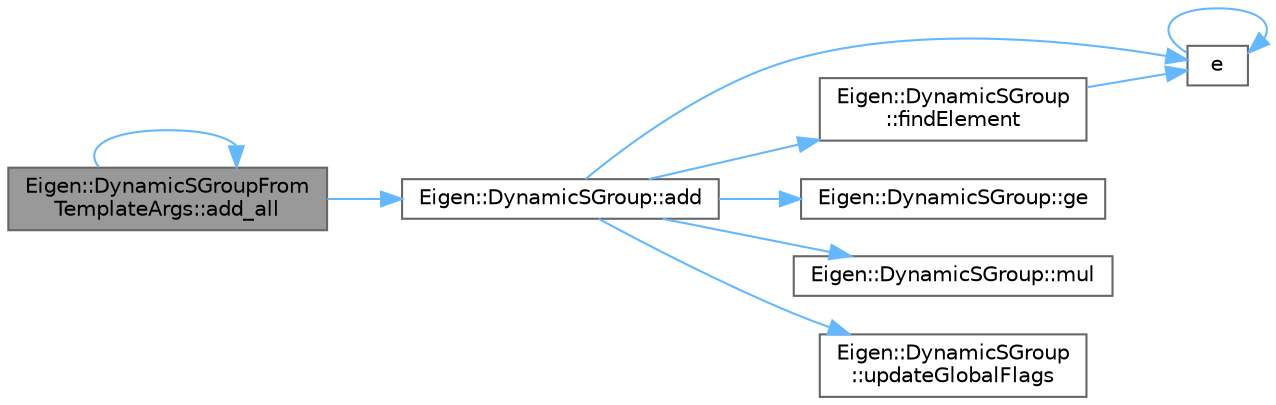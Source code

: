 digraph "Eigen::DynamicSGroupFromTemplateArgs::add_all"
{
 // LATEX_PDF_SIZE
  bgcolor="transparent";
  edge [fontname=Helvetica,fontsize=10,labelfontname=Helvetica,labelfontsize=10];
  node [fontname=Helvetica,fontsize=10,shape=box,height=0.2,width=0.4];
  rankdir="LR";
  Node1 [id="Node000001",label="Eigen::DynamicSGroupFrom\lTemplateArgs::add_all",height=0.2,width=0.4,color="gray40", fillcolor="grey60", style="filled", fontcolor="black",tooltip=" "];
  Node1 -> Node2 [id="edge10_Node000001_Node000002",color="steelblue1",style="solid",tooltip=" "];
  Node2 [id="Node000002",label="Eigen::DynamicSGroup::add",height=0.2,width=0.4,color="grey40", fillcolor="white", style="filled",URL="$class_eigen_1_1_dynamic_s_group.html#ab6d3580987345d4ef81c139e8399147b",tooltip=" "];
  Node2 -> Node3 [id="edge11_Node000002_Node000003",color="steelblue1",style="solid",tooltip=" "];
  Node3 [id="Node000003",label="e",height=0.2,width=0.4,color="grey40", fillcolor="white", style="filled",URL="$_cwise__array__power__array_8cpp.html#a9cb86ff854760bf91a154f2724a9101d",tooltip=" "];
  Node3 -> Node3 [id="edge12_Node000003_Node000003",color="steelblue1",style="solid",tooltip=" "];
  Node2 -> Node4 [id="edge13_Node000002_Node000004",color="steelblue1",style="solid",tooltip=" "];
  Node4 [id="Node000004",label="Eigen::DynamicSGroup\l::findElement",height=0.2,width=0.4,color="grey40", fillcolor="white", style="filled",URL="$class_eigen_1_1_dynamic_s_group.html#acf3ea13b275cb452d0f45262b6c58fb4",tooltip=" "];
  Node4 -> Node3 [id="edge14_Node000004_Node000003",color="steelblue1",style="solid",tooltip=" "];
  Node2 -> Node5 [id="edge15_Node000002_Node000005",color="steelblue1",style="solid",tooltip=" "];
  Node5 [id="Node000005",label="Eigen::DynamicSGroup::ge",height=0.2,width=0.4,color="grey40", fillcolor="white", style="filled",URL="$class_eigen_1_1_dynamic_s_group.html#aea4e19fe3f69431011fdcd9564440cb4",tooltip=" "];
  Node2 -> Node6 [id="edge16_Node000002_Node000006",color="steelblue1",style="solid",tooltip=" "];
  Node6 [id="Node000006",label="Eigen::DynamicSGroup::mul",height=0.2,width=0.4,color="grey40", fillcolor="white", style="filled",URL="$class_eigen_1_1_dynamic_s_group.html#ab824a475ab89a390d1834e9d5219c69d",tooltip=" "];
  Node2 -> Node7 [id="edge17_Node000002_Node000007",color="steelblue1",style="solid",tooltip=" "];
  Node7 [id="Node000007",label="Eigen::DynamicSGroup\l::updateGlobalFlags",height=0.2,width=0.4,color="grey40", fillcolor="white", style="filled",URL="$class_eigen_1_1_dynamic_s_group.html#a22a01159b940d1013ddb84e1f3930f8a",tooltip=" "];
  Node1 -> Node1 [id="edge18_Node000001_Node000001",color="steelblue1",style="solid",tooltip=" "];
}
